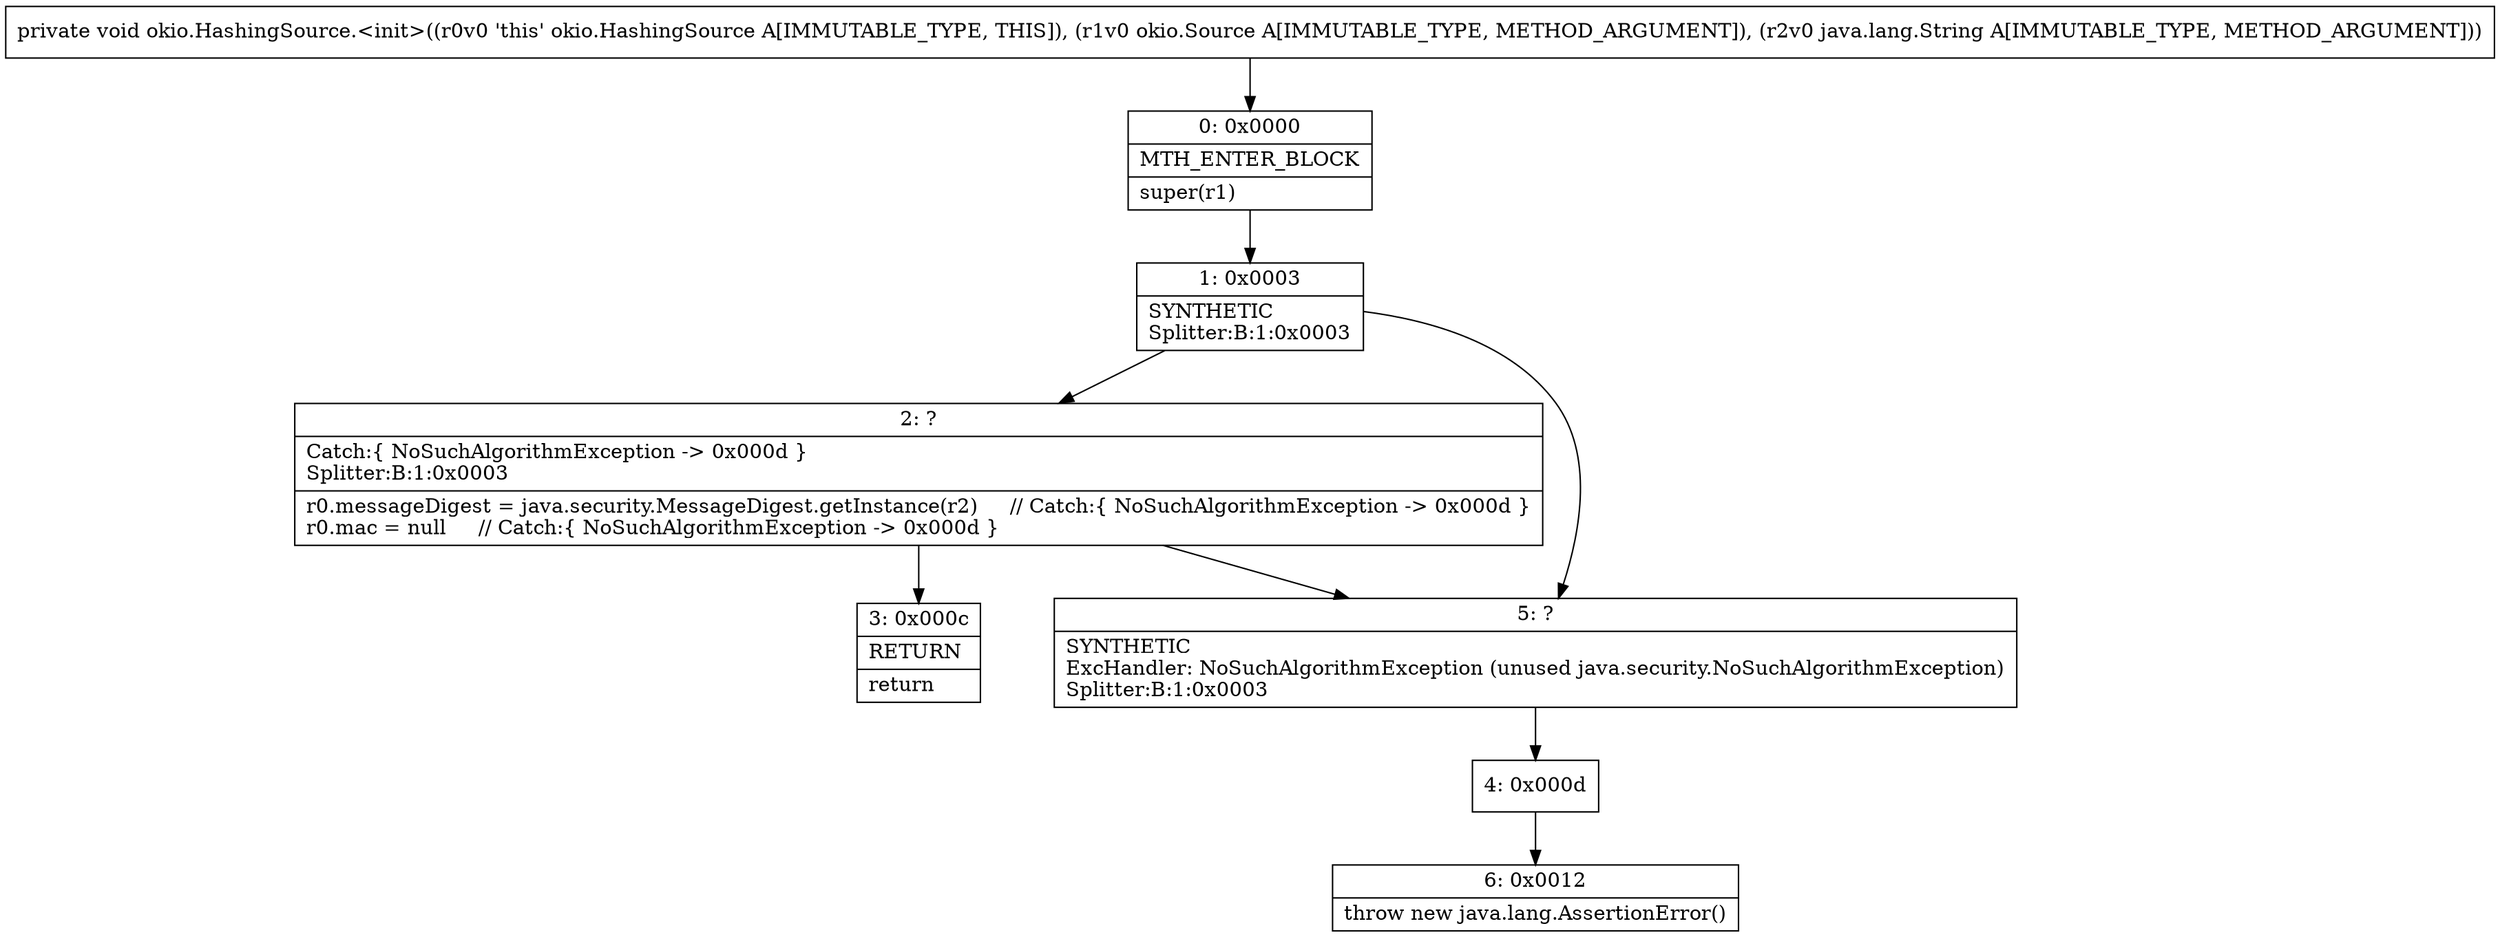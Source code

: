 digraph "CFG forokio.HashingSource.\<init\>(Lokio\/Source;Ljava\/lang\/String;)V" {
Node_0 [shape=record,label="{0\:\ 0x0000|MTH_ENTER_BLOCK\l|super(r1)\l}"];
Node_1 [shape=record,label="{1\:\ 0x0003|SYNTHETIC\lSplitter:B:1:0x0003\l}"];
Node_2 [shape=record,label="{2\:\ ?|Catch:\{ NoSuchAlgorithmException \-\> 0x000d \}\lSplitter:B:1:0x0003\l|r0.messageDigest = java.security.MessageDigest.getInstance(r2)     \/\/ Catch:\{ NoSuchAlgorithmException \-\> 0x000d \}\lr0.mac = null     \/\/ Catch:\{ NoSuchAlgorithmException \-\> 0x000d \}\l}"];
Node_3 [shape=record,label="{3\:\ 0x000c|RETURN\l|return\l}"];
Node_4 [shape=record,label="{4\:\ 0x000d}"];
Node_5 [shape=record,label="{5\:\ ?|SYNTHETIC\lExcHandler: NoSuchAlgorithmException (unused java.security.NoSuchAlgorithmException)\lSplitter:B:1:0x0003\l}"];
Node_6 [shape=record,label="{6\:\ 0x0012|throw new java.lang.AssertionError()\l}"];
MethodNode[shape=record,label="{private void okio.HashingSource.\<init\>((r0v0 'this' okio.HashingSource A[IMMUTABLE_TYPE, THIS]), (r1v0 okio.Source A[IMMUTABLE_TYPE, METHOD_ARGUMENT]), (r2v0 java.lang.String A[IMMUTABLE_TYPE, METHOD_ARGUMENT])) }"];
MethodNode -> Node_0;
Node_0 -> Node_1;
Node_1 -> Node_2;
Node_1 -> Node_5;
Node_2 -> Node_3;
Node_2 -> Node_5;
Node_4 -> Node_6;
Node_5 -> Node_4;
}

